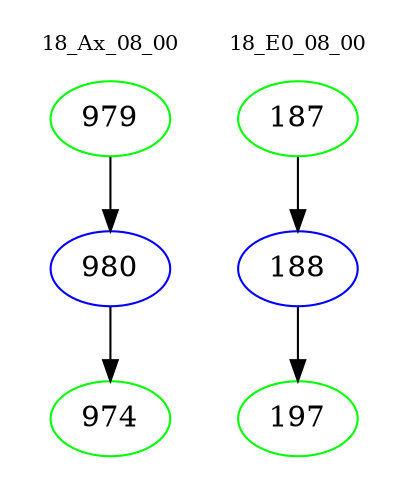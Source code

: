 digraph{
subgraph cluster_0 {
color = white
label = "18_Ax_08_00";
fontsize=10;
T0_979 [label="979", color="green"]
T0_979 -> T0_980 [color="black"]
T0_980 [label="980", color="blue"]
T0_980 -> T0_974 [color="black"]
T0_974 [label="974", color="green"]
}
subgraph cluster_1 {
color = white
label = "18_E0_08_00";
fontsize=10;
T1_187 [label="187", color="green"]
T1_187 -> T1_188 [color="black"]
T1_188 [label="188", color="blue"]
T1_188 -> T1_197 [color="black"]
T1_197 [label="197", color="green"]
}
}
